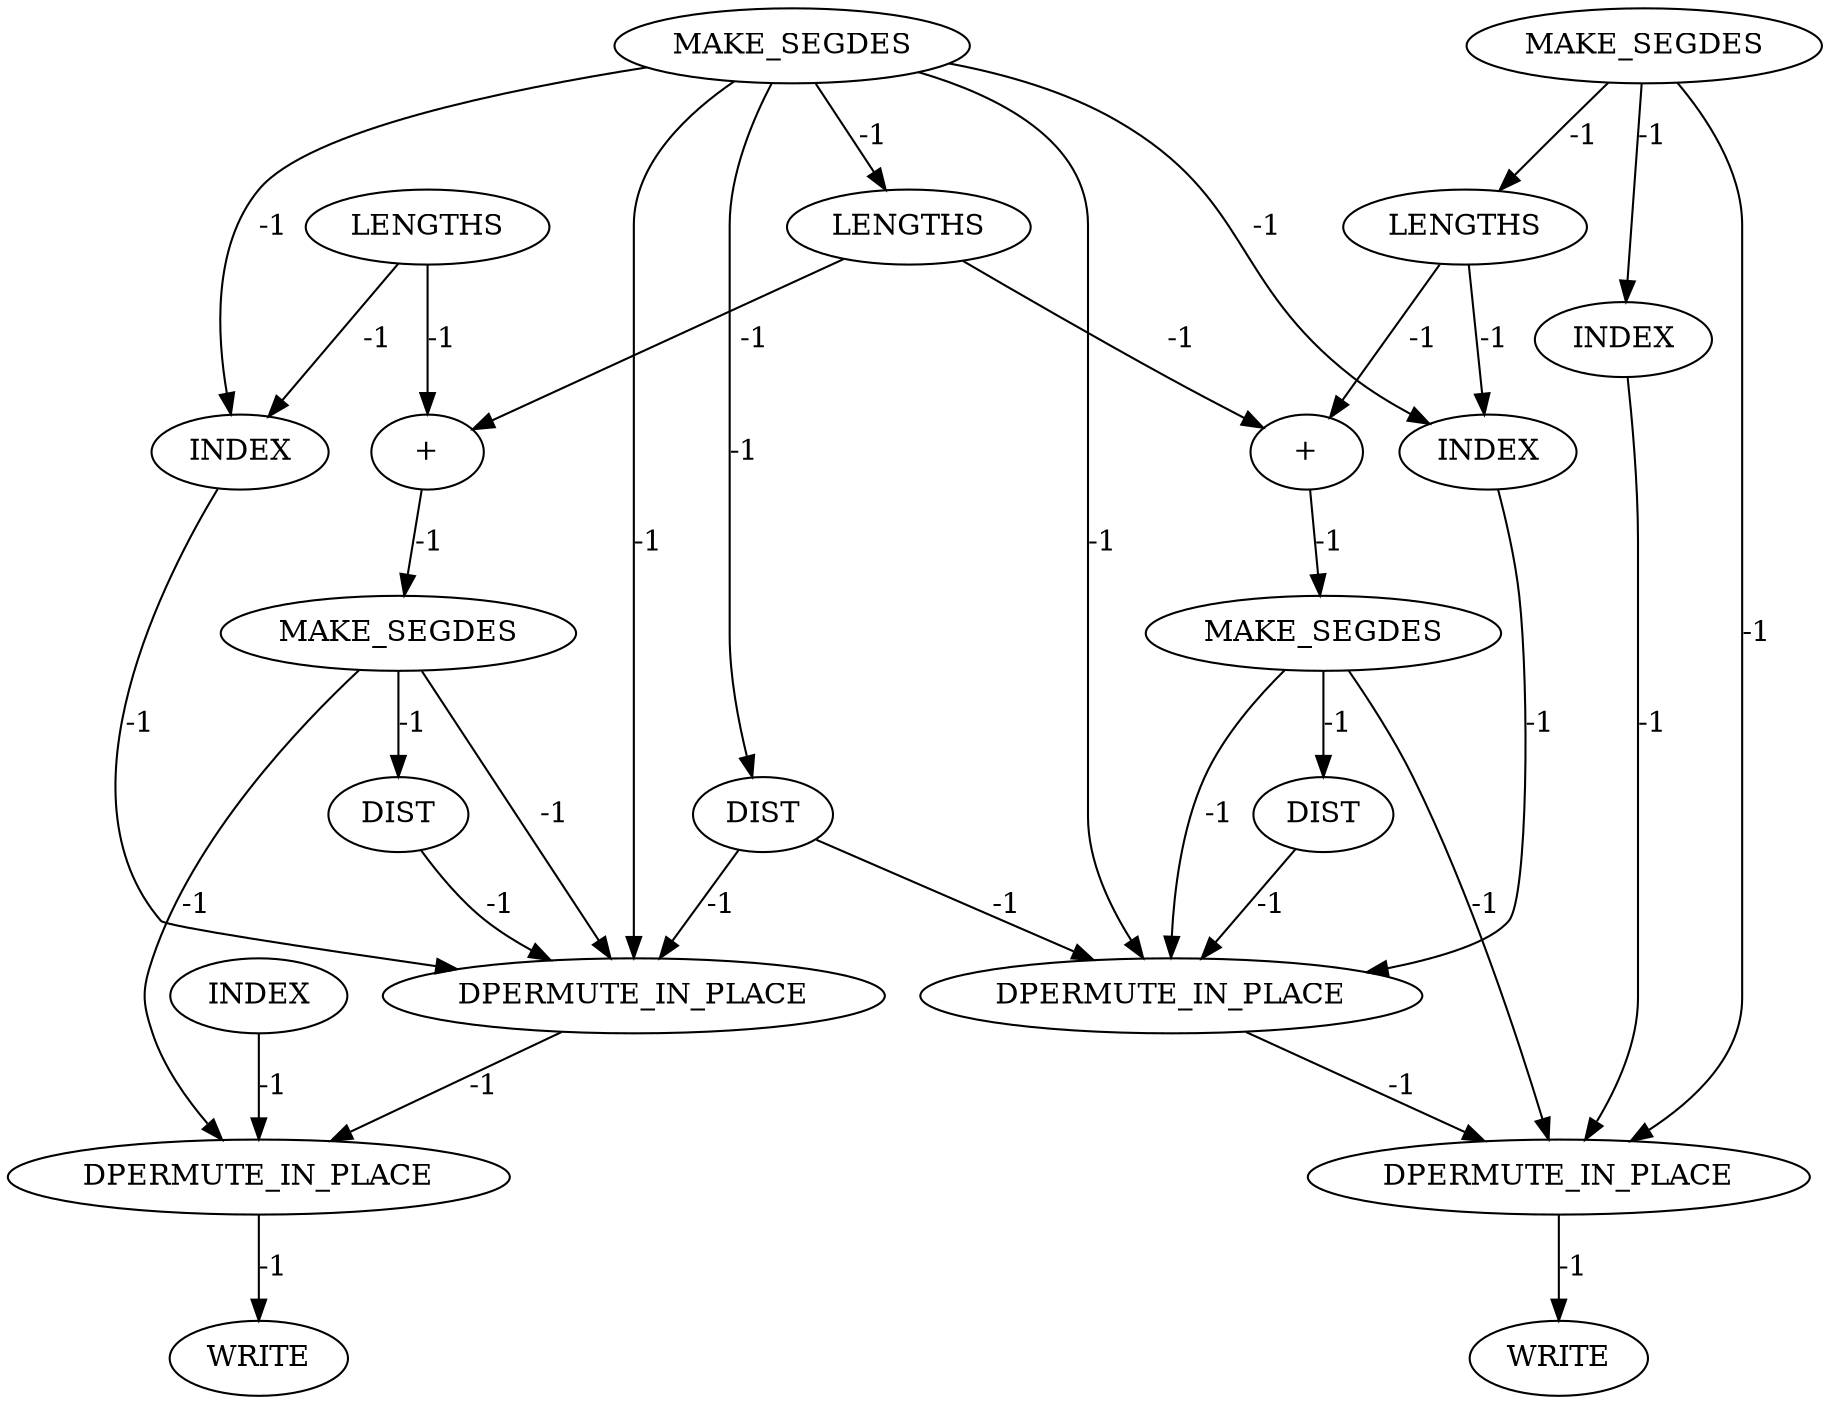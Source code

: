digraph {
	maximal_independent_set_large_grid_INST_5995 [label=DPERMUTE_IN_PLACE cost=0]
	maximal_independent_set_large_grid_INST_3409 [label=INDEX cost=0]
	maximal_independent_set_large_grid_INST_3318 [label=DIST cost=0]
	maximal_independent_set_large_grid_INST_3432 [label="+" cost=0]
	maximal_independent_set_large_grid_INST_282 [label=MAKE_SEGDES cost=0]
	maximal_independent_set_large_grid_INST_3328 [label=INDEX cost=0]
	maximal_independent_set_large_grid_INST_3350 [label=LENGTHS cost=0]
	maximal_independent_set_large_grid_INST_3413 [label=LENGTHS cost=0]
	maximal_independent_set_large_grid_INST_3386 [label=WRITE cost=0]
	maximal_independent_set_large_grid_INST_3443 [label=DIST cost=0]
	maximal_independent_set_large_grid_INST_5996 [label=DPERMUTE_IN_PLACE cost=0]
	maximal_independent_set_large_grid_INST_3362 [label=DIST cost=0]
	maximal_independent_set_large_grid_INST_3340 [label=INDEX cost=0]
	maximal_independent_set_large_grid_INST_3437 [label=MAKE_SEGDES cost=0]
	maximal_independent_set_large_grid_INST_5994 [label=DPERMUTE_IN_PLACE cost=0]
	maximal_independent_set_large_grid_INST_3421 [label=INDEX cost=0]
	maximal_independent_set_large_grid_INST_3356 [label=MAKE_SEGDES cost=0]
	maximal_independent_set_large_grid_INST_3467 [label=WRITE cost=0]
	maximal_independent_set_large_grid_INST_3351 [label="+" cost=0]
	maximal_independent_set_large_grid_INST_3312 [label=MAKE_SEGDES cost=0]
	maximal_independent_set_large_grid_INST_5993 [label=DPERMUTE_IN_PLACE cost=0]
	maximal_independent_set_large_grid_INST_3332 [label=LENGTHS cost=0]
	maximal_independent_set_large_grid_INST_5995 -> maximal_independent_set_large_grid_INST_5996 [label=-1 cost=-1]
	maximal_independent_set_large_grid_INST_3409 -> maximal_independent_set_large_grid_INST_5996 [label=-1 cost=-1]
	maximal_independent_set_large_grid_INST_3318 -> maximal_independent_set_large_grid_INST_5993 [label=-1 cost=-1]
	maximal_independent_set_large_grid_INST_3318 -> maximal_independent_set_large_grid_INST_5995 [label=-1 cost=-1]
	maximal_independent_set_large_grid_INST_3432 -> maximal_independent_set_large_grid_INST_3437 [label=-1 cost=-1]
	maximal_independent_set_large_grid_INST_282 -> maximal_independent_set_large_grid_INST_3328 [label=-1 cost=-1]
	maximal_independent_set_large_grid_INST_282 -> maximal_independent_set_large_grid_INST_3332 [label=-1 cost=-1]
	maximal_independent_set_large_grid_INST_282 -> maximal_independent_set_large_grid_INST_5994 [label=-1 cost=-1]
	maximal_independent_set_large_grid_INST_3328 -> maximal_independent_set_large_grid_INST_5994 [label=-1 cost=-1]
	maximal_independent_set_large_grid_INST_3350 -> maximal_independent_set_large_grid_INST_3351 [label=-1 cost=-1]
	maximal_independent_set_large_grid_INST_3350 -> maximal_independent_set_large_grid_INST_3432 [label=-1 cost=-1]
	maximal_independent_set_large_grid_INST_3413 -> maximal_independent_set_large_grid_INST_3421 [label=-1 cost=-1]
	maximal_independent_set_large_grid_INST_3413 -> maximal_independent_set_large_grid_INST_3432 [label=-1 cost=-1]
	maximal_independent_set_large_grid_INST_3443 -> maximal_independent_set_large_grid_INST_5995 [label=-1 cost=-1]
	maximal_independent_set_large_grid_INST_5996 -> maximal_independent_set_large_grid_INST_3467 [label=-1 cost=-1]
	maximal_independent_set_large_grid_INST_3362 -> maximal_independent_set_large_grid_INST_5993 [label=-1 cost=-1]
	maximal_independent_set_large_grid_INST_3340 -> maximal_independent_set_large_grid_INST_5993 [label=-1 cost=-1]
	maximal_independent_set_large_grid_INST_3437 -> maximal_independent_set_large_grid_INST_3443 [label=-1 cost=-1]
	maximal_independent_set_large_grid_INST_3437 -> maximal_independent_set_large_grid_INST_5995 [label=-1 cost=-1]
	maximal_independent_set_large_grid_INST_3437 -> maximal_independent_set_large_grid_INST_5996 [label=-1 cost=-1]
	maximal_independent_set_large_grid_INST_5994 -> maximal_independent_set_large_grid_INST_3386 [label=-1 cost=-1]
	maximal_independent_set_large_grid_INST_3421 -> maximal_independent_set_large_grid_INST_5995 [label=-1 cost=-1]
	maximal_independent_set_large_grid_INST_3356 -> maximal_independent_set_large_grid_INST_3362 [label=-1 cost=-1]
	maximal_independent_set_large_grid_INST_3356 -> maximal_independent_set_large_grid_INST_5993 [label=-1 cost=-1]
	maximal_independent_set_large_grid_INST_3356 -> maximal_independent_set_large_grid_INST_5994 [label=-1 cost=-1]
	maximal_independent_set_large_grid_INST_3351 -> maximal_independent_set_large_grid_INST_3356 [label=-1 cost=-1]
	maximal_independent_set_large_grid_INST_3312 -> maximal_independent_set_large_grid_INST_3318 [label=-1 cost=-1]
	maximal_independent_set_large_grid_INST_3312 -> maximal_independent_set_large_grid_INST_3340 [label=-1 cost=-1]
	maximal_independent_set_large_grid_INST_3312 -> maximal_independent_set_large_grid_INST_3350 [label=-1 cost=-1]
	maximal_independent_set_large_grid_INST_3312 -> maximal_independent_set_large_grid_INST_5993 [label=-1 cost=-1]
	maximal_independent_set_large_grid_INST_3312 -> maximal_independent_set_large_grid_INST_3421 [label=-1 cost=-1]
	maximal_independent_set_large_grid_INST_3312 -> maximal_independent_set_large_grid_INST_5995 [label=-1 cost=-1]
	maximal_independent_set_large_grid_INST_5993 -> maximal_independent_set_large_grid_INST_5994 [label=-1 cost=-1]
	maximal_independent_set_large_grid_INST_3332 -> maximal_independent_set_large_grid_INST_3340 [label=-1 cost=-1]
	maximal_independent_set_large_grid_INST_3332 -> maximal_independent_set_large_grid_INST_3351 [label=-1 cost=-1]
}
